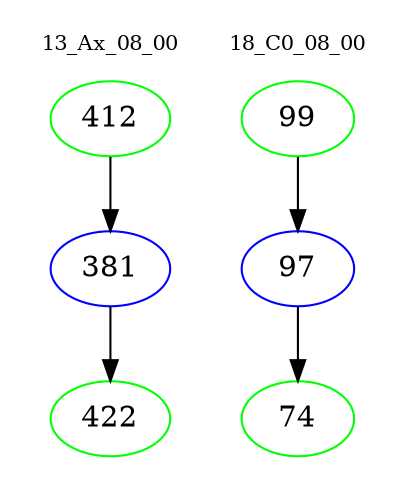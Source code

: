 digraph{
subgraph cluster_0 {
color = white
label = "13_Ax_08_00";
fontsize=10;
T0_412 [label="412", color="green"]
T0_412 -> T0_381 [color="black"]
T0_381 [label="381", color="blue"]
T0_381 -> T0_422 [color="black"]
T0_422 [label="422", color="green"]
}
subgraph cluster_1 {
color = white
label = "18_C0_08_00";
fontsize=10;
T1_99 [label="99", color="green"]
T1_99 -> T1_97 [color="black"]
T1_97 [label="97", color="blue"]
T1_97 -> T1_74 [color="black"]
T1_74 [label="74", color="green"]
}
}
